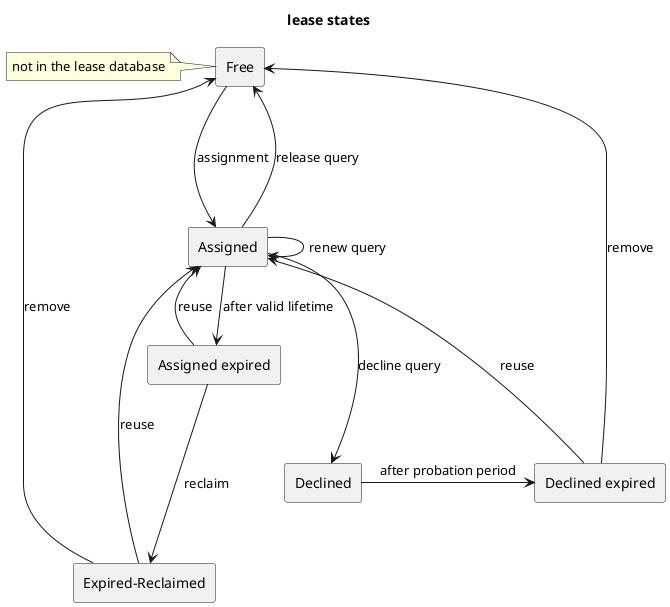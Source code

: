 @startuml

title lease states

agent "Free" as free
note left : not in the lease database

agent "Assigned" as assigned

agent "Assigned expired" as assigned_expired

agent "Declined" as declined

agent "Declined expired" as declined_expired

agent "Expired-Reclaimed" as reclaimed

free ---> assigned : assignment

assigned -> assigned_expired : after valid lifetime
assigned -> assigned : renew query
assigned ---> declined : decline query
assigned -up-> free : release query

declined -> declined_expired : after probation period

assigned_expired -up-> assigned : reuse
declined_expired -up-> assigned : reuse

assigned_expired ---> reclaimed : reclaim
declined_expired ---> free : remove

reclaimed -up-> assigned : reuse
reclaimed -up--> free : remove

declined_expired -[hidden]-> reclaimed

@enduml
